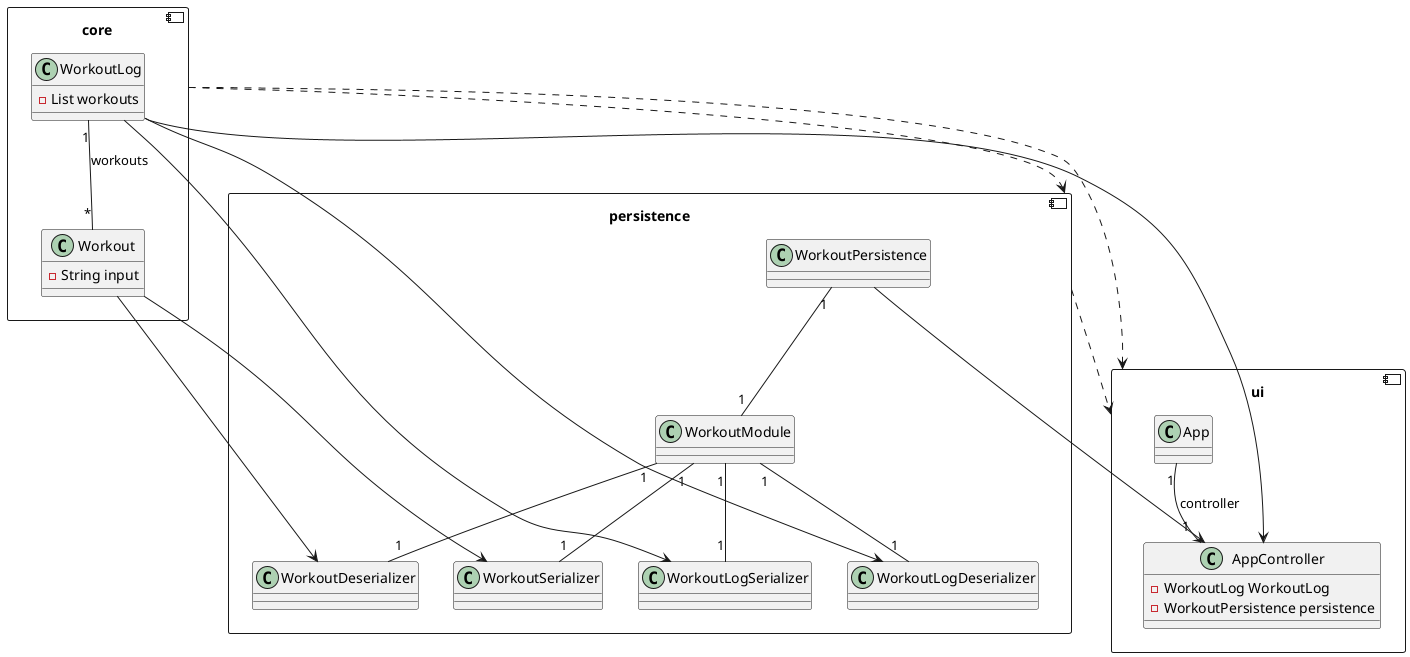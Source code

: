@startuml WorkoutApp

component core{
    class WorkoutLog {
        -List workouts
    }
    class Workout{
    -String input
    }

    WorkoutLog "1" -- "*" Workout : workouts

}
component persistence{
    class WorkoutSerializer {}
    class WorkoutLogSerializer{}
    class WorkoutLogDeserializer{}
    class WorkoutDeserializer{}

    class WorkoutModule{}
    class WorkoutPersistence{}

    WorkoutPersistence "1" -- "1" WorkoutModule 
    WorkoutModule "1" -- "1" WorkoutSerializer
    WorkoutModule "1" -- "1" WorkoutDeserializer
    WorkoutModule "1" -- "1" WorkoutLogSerializer
    WorkoutModule "1" -- "1" WorkoutLogDeserializer
}

component ui{
    class AppController {
    -WorkoutLog WorkoutLog
    -WorkoutPersistence persistence
    }
    class App

    App "1" -- "1" AppController : controller
}

core ..> ui
persistence ..> ui
core ..> persistence

WorkoutPersistence --> AppController
WorkoutLog --> AppController
Workout --> WorkoutDeserializer
Workout --> WorkoutSerializer
WorkoutLog --> WorkoutLogDeserializer
WorkoutLog --> WorkoutLogSerializer

@enduml